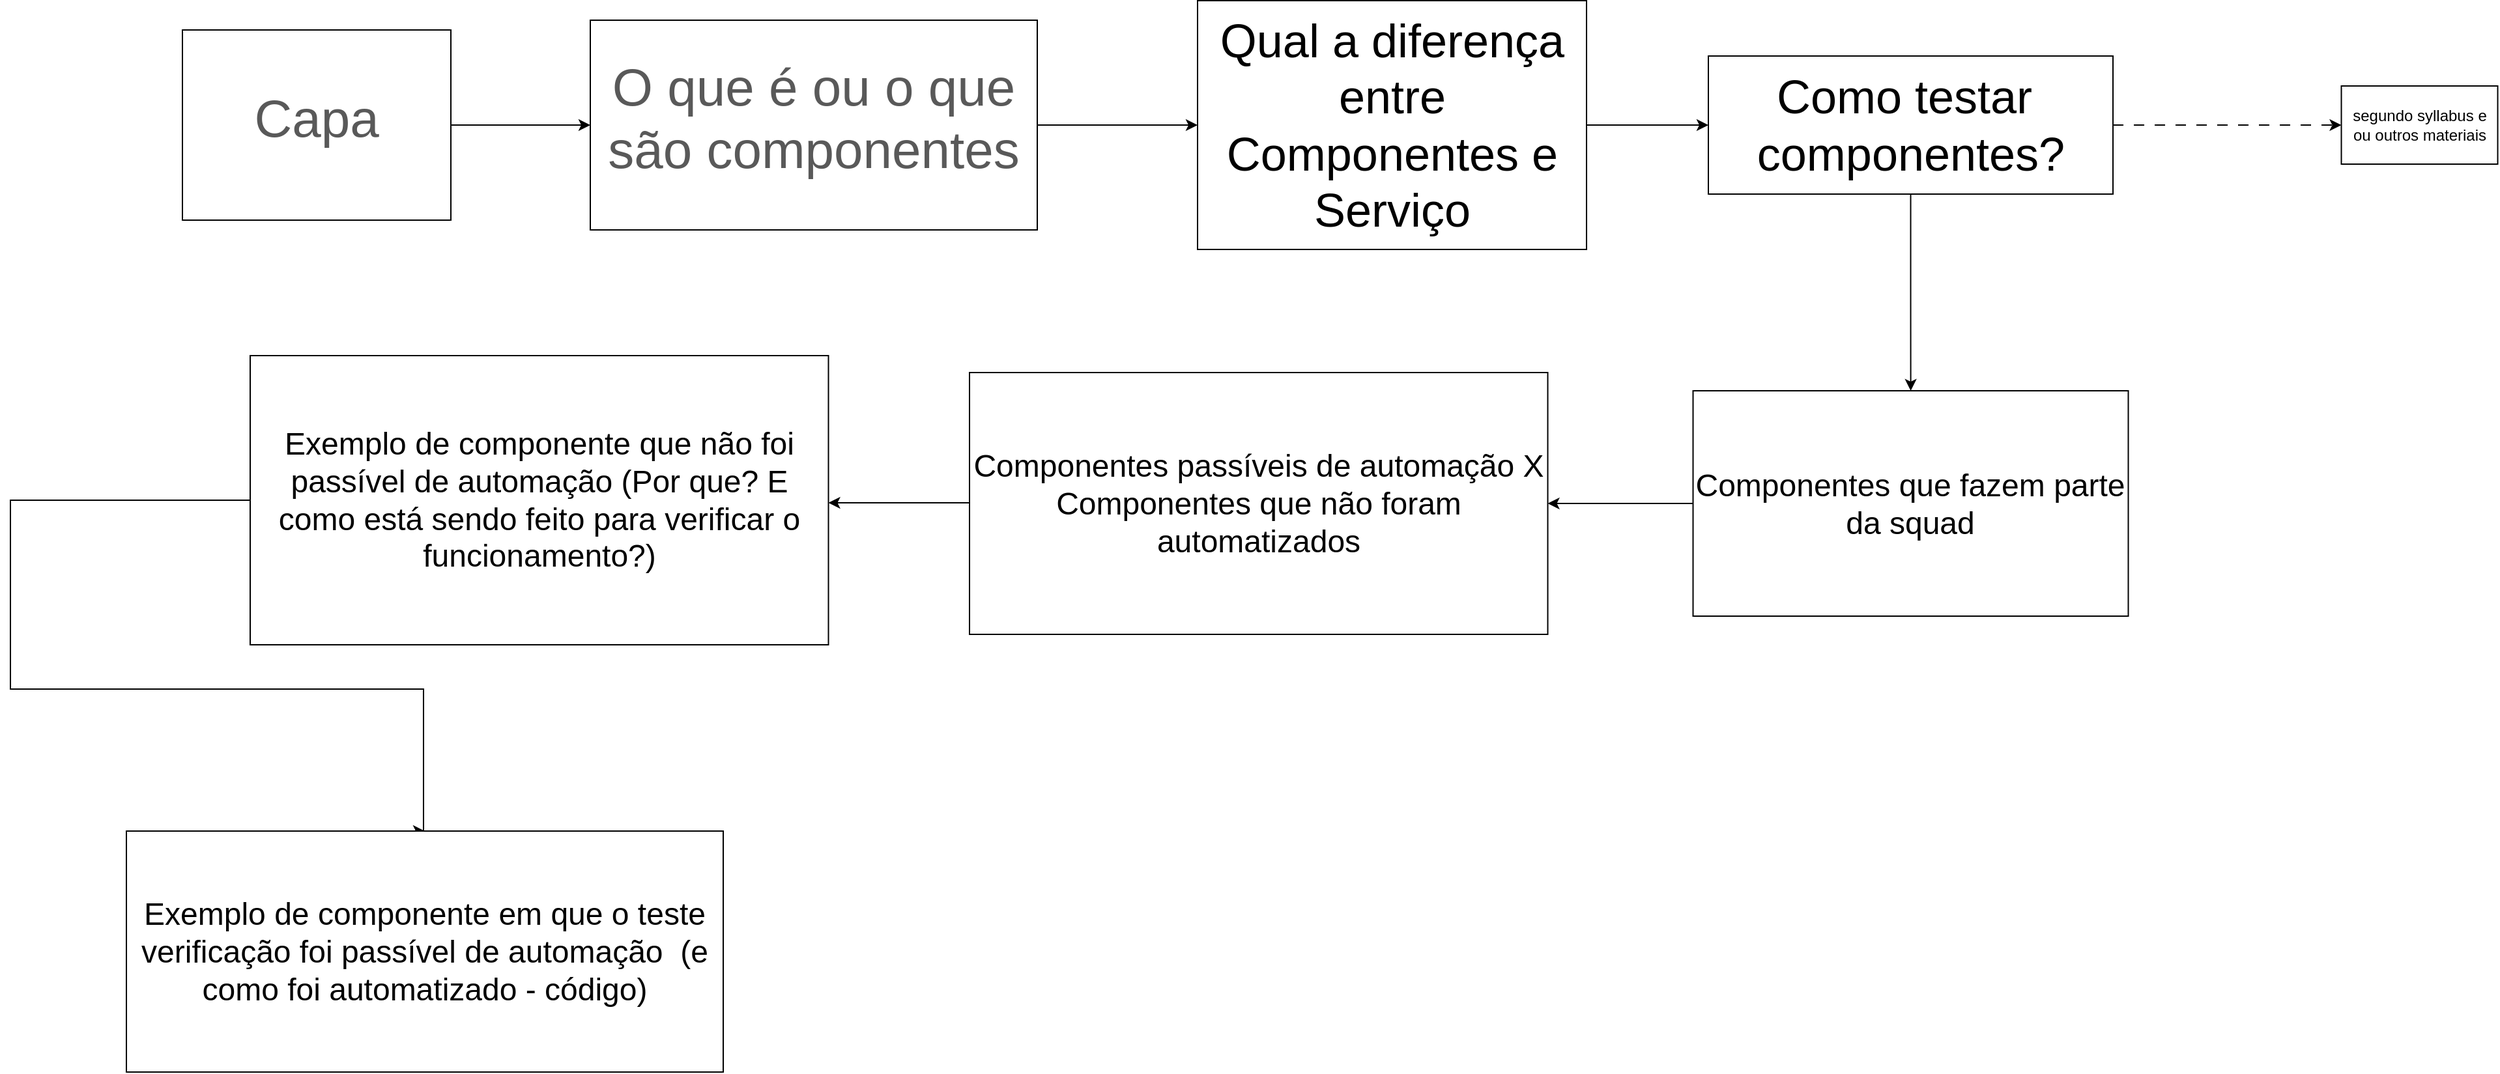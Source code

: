 <mxfile version="22.1.5" type="github">
  <diagram name="Página-1" id="_j-NSZvh4gomwTT8897T">
    <mxGraphModel dx="2338" dy="1455" grid="0" gridSize="10" guides="1" tooltips="1" connect="1" arrows="1" fold="1" page="0" pageScale="1" pageWidth="1169" pageHeight="827" math="0" shadow="0">
      <root>
        <mxCell id="0" />
        <mxCell id="1" parent="0" />
        <mxCell id="gKy02TJJ5U39QqU6iiXZ-5" value="" style="edgeStyle=orthogonalEdgeStyle;rounded=0;orthogonalLoop=1;jettySize=auto;html=1;" edge="1" parent="1" source="gKy02TJJ5U39QqU6iiXZ-1" target="gKy02TJJ5U39QqU6iiXZ-4">
          <mxGeometry relative="1" as="geometry" />
        </mxCell>
        <mxCell id="gKy02TJJ5U39QqU6iiXZ-1" value="&lt;p style=&quot;line-height: 1.2; margin-top: 0pt; margin-bottom: 0pt;&quot; dir=&quot;ltr&quot;&gt;&lt;/p&gt;&lt;div&gt;&lt;/div&gt;&lt;span style=&quot;font-size: 30pt; font-family: Arial, sans-serif; color: rgb(89, 89, 89); background-color: transparent; font-variant-numeric: normal; font-variant-east-asian: normal; font-variant-alternates: normal; font-variant-position: normal; vertical-align: baseline;&quot;&gt;Capa&lt;/span&gt;&lt;p&gt;&lt;/p&gt;&lt;span id=&quot;docs-internal-guid-e0634e78-7fff-da80-e82a-a1ae23e2c881&quot;&gt;&lt;/span&gt;" style="rounded=0;whiteSpace=wrap;html=1;" vertex="1" parent="1">
          <mxGeometry x="-68" y="-107" width="206" height="146" as="geometry" />
        </mxCell>
        <mxCell id="gKy02TJJ5U39QqU6iiXZ-7" value="" style="edgeStyle=orthogonalEdgeStyle;rounded=0;orthogonalLoop=1;jettySize=auto;html=1;" edge="1" parent="1" source="gKy02TJJ5U39QqU6iiXZ-4" target="gKy02TJJ5U39QqU6iiXZ-6">
          <mxGeometry relative="1" as="geometry" />
        </mxCell>
        <mxCell id="gKy02TJJ5U39QqU6iiXZ-4" value="&lt;p style=&quot;line-height: 1.2; margin-top: 0pt; margin-bottom: 0pt;&quot; dir=&quot;ltr&quot;&gt;&lt;/p&gt;&lt;div&gt;&lt;/div&gt;&lt;span style=&quot;font-size: 30pt; font-family: Arial, sans-serif; color: rgb(89, 89, 89); background-color: transparent; font-variant-numeric: normal; font-variant-east-asian: normal; font-variant-alternates: normal; font-variant-position: normal; vertical-align: baseline;&quot;&gt;O que é ou o que são componentes&lt;/span&gt;&lt;p&gt;&lt;/p&gt;&lt;span id=&quot;docs-internal-guid-f8e9dd51-7fff-4396-dbc1-d6e7683afa7c&quot;&gt;&lt;/span&gt;" style="whiteSpace=wrap;html=1;rounded=0;" vertex="1" parent="1">
          <mxGeometry x="245" y="-114.5" width="343" height="161" as="geometry" />
        </mxCell>
        <mxCell id="gKy02TJJ5U39QqU6iiXZ-9" value="" style="edgeStyle=orthogonalEdgeStyle;rounded=0;orthogonalLoop=1;jettySize=auto;html=1;" edge="1" parent="1" source="gKy02TJJ5U39QqU6iiXZ-6" target="gKy02TJJ5U39QqU6iiXZ-8">
          <mxGeometry relative="1" as="geometry" />
        </mxCell>
        <mxCell id="gKy02TJJ5U39QqU6iiXZ-6" value="&lt;font style=&quot;font-size: 36px;&quot;&gt;Qual a diferença entre Componentes e Serviço&lt;/font&gt;" style="whiteSpace=wrap;html=1;rounded=0;" vertex="1" parent="1">
          <mxGeometry x="711" y="-129.5" width="298.5" height="191" as="geometry" />
        </mxCell>
        <mxCell id="gKy02TJJ5U39QqU6iiXZ-11" value="" style="edgeStyle=orthogonalEdgeStyle;rounded=0;orthogonalLoop=1;jettySize=auto;html=1;" edge="1" parent="1" source="gKy02TJJ5U39QqU6iiXZ-8" target="gKy02TJJ5U39QqU6iiXZ-10">
          <mxGeometry relative="1" as="geometry" />
        </mxCell>
        <mxCell id="gKy02TJJ5U39QqU6iiXZ-18" value="" style="edgeStyle=orthogonalEdgeStyle;rounded=0;orthogonalLoop=1;jettySize=auto;html=1;dashed=1;dashPattern=8 8;" edge="1" parent="1" source="gKy02TJJ5U39QqU6iiXZ-8" target="gKy02TJJ5U39QqU6iiXZ-17">
          <mxGeometry relative="1" as="geometry" />
        </mxCell>
        <mxCell id="gKy02TJJ5U39QqU6iiXZ-8" value="&lt;font style=&quot;font-size: 36px;&quot;&gt;Como testar&amp;nbsp; componentes?&lt;/font&gt;" style="whiteSpace=wrap;html=1;rounded=0;" vertex="1" parent="1">
          <mxGeometry x="1103" y="-87" width="310.5" height="106" as="geometry" />
        </mxCell>
        <mxCell id="gKy02TJJ5U39QqU6iiXZ-15" value="" style="edgeStyle=orthogonalEdgeStyle;rounded=0;orthogonalLoop=1;jettySize=auto;html=1;" edge="1" parent="1" source="gKy02TJJ5U39QqU6iiXZ-10" target="gKy02TJJ5U39QqU6iiXZ-14">
          <mxGeometry relative="1" as="geometry">
            <Array as="points">
              <mxPoint x="1005" y="256" />
              <mxPoint x="1005" y="256" />
            </Array>
          </mxGeometry>
        </mxCell>
        <mxCell id="gKy02TJJ5U39QqU6iiXZ-10" value="&lt;font style=&quot;font-size: 24px;&quot;&gt;Componentes que fazem parte da squad&lt;/font&gt;" style="whiteSpace=wrap;html=1;rounded=0;" vertex="1" parent="1">
          <mxGeometry x="1091.25" y="170" width="334" height="173" as="geometry" />
        </mxCell>
        <mxCell id="gKy02TJJ5U39QqU6iiXZ-14" value="&lt;font style=&quot;font-size: 24px;&quot;&gt;Componentes passíveis de automação X Componentes que não foram automatizados&lt;/font&gt;" style="whiteSpace=wrap;html=1;rounded=0;" vertex="1" parent="1">
          <mxGeometry x="536" y="156" width="443.75" height="201" as="geometry" />
        </mxCell>
        <mxCell id="gKy02TJJ5U39QqU6iiXZ-17" value="segundo syllabus e ou outros materiais" style="whiteSpace=wrap;html=1;rounded=0;" vertex="1" parent="1">
          <mxGeometry x="1588.75" y="-64" width="120" height="60" as="geometry" />
        </mxCell>
        <mxCell id="gKy02TJJ5U39QqU6iiXZ-19" value="" style="edgeStyle=orthogonalEdgeStyle;rounded=0;orthogonalLoop=1;jettySize=auto;html=1;" edge="1" parent="1" target="gKy02TJJ5U39QqU6iiXZ-20">
          <mxGeometry relative="1" as="geometry">
            <mxPoint x="536" y="257" as="sourcePoint" />
            <Array as="points">
              <mxPoint x="450" y="256" />
              <mxPoint x="450" y="256" />
            </Array>
          </mxGeometry>
        </mxCell>
        <mxCell id="gKy02TJJ5U39QqU6iiXZ-22" value="" style="edgeStyle=orthogonalEdgeStyle;rounded=0;orthogonalLoop=1;jettySize=auto;html=1;entryX=0.5;entryY=0;entryDx=0;entryDy=0;" edge="1" parent="1" source="gKy02TJJ5U39QqU6iiXZ-20" target="gKy02TJJ5U39QqU6iiXZ-21">
          <mxGeometry relative="1" as="geometry">
            <mxPoint x="147" y="564" as="targetPoint" />
            <Array as="points">
              <mxPoint x="-200" y="254" />
              <mxPoint x="-200" y="399" />
              <mxPoint x="117" y="399" />
            </Array>
          </mxGeometry>
        </mxCell>
        <mxCell id="gKy02TJJ5U39QqU6iiXZ-20" value="&lt;font style=&quot;font-size: 24px;&quot;&gt;Exemplo de componente que não foi passível de automação (Por que? E como está sendo feito para verificar o funcionamento?)&lt;/font&gt;" style="whiteSpace=wrap;html=1;rounded=0;" vertex="1" parent="1">
          <mxGeometry x="-16" y="143" width="443.75" height="222" as="geometry" />
        </mxCell>
        <mxCell id="gKy02TJJ5U39QqU6iiXZ-21" value="&lt;font style=&quot;font-size: 24px;&quot;&gt;Exemplo de componente em que o teste verificação foi passível de automação&amp;nbsp; (e como foi automatizado - código)&lt;/font&gt;" style="whiteSpace=wrap;html=1;rounded=0;" vertex="1" parent="1">
          <mxGeometry x="-111" y="508" width="458" height="185" as="geometry" />
        </mxCell>
      </root>
    </mxGraphModel>
  </diagram>
</mxfile>
